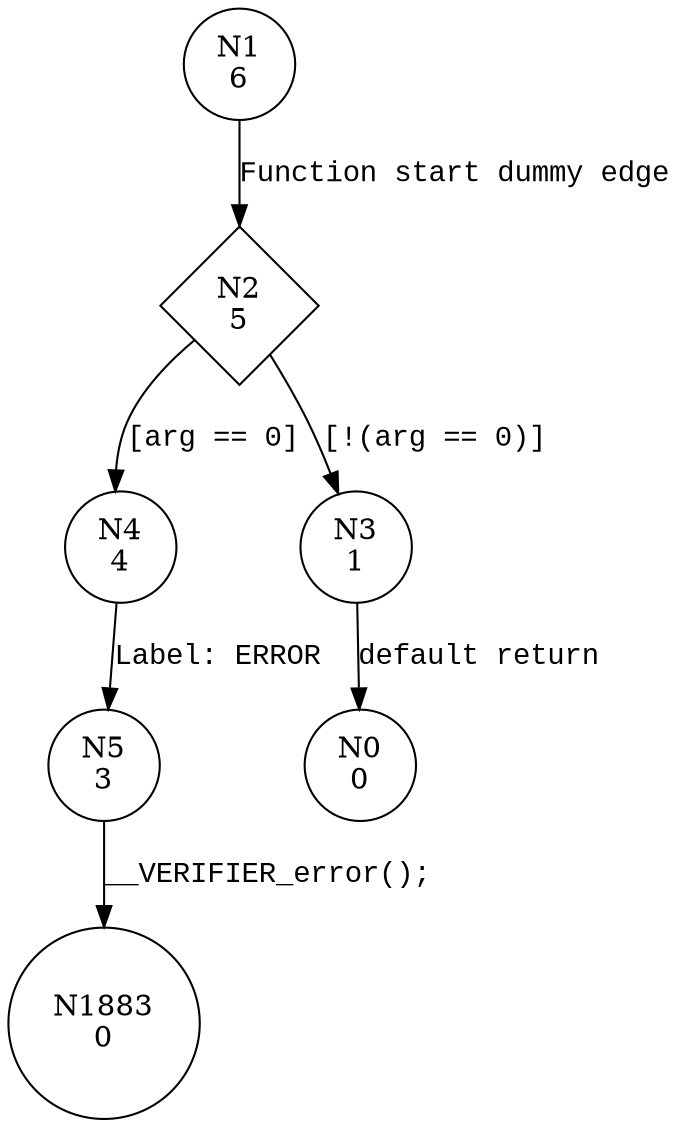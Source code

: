 digraph assert {
1 [shape="circle" label="N1\n6"]
2 [shape="diamond" label="N2\n5"]
4 [shape="circle" label="N4\n4"]
3 [shape="circle" label="N3\n1"]
5 [shape="circle" label="N5\n3"]
0 [shape="circle" label="N0\n0"]
1883 [shape="circle" label="N1883\n0"]
1 -> 2 [label="Function start dummy edge" fontname="Courier New"]
2 -> 4 [label="[arg == 0]" fontname="Courier New"]
2 -> 3 [label="[!(arg == 0)]" fontname="Courier New"]
4 -> 5 [label="Label: ERROR" fontname="Courier New"]
3 -> 0 [label="default return" fontname="Courier New"]
5 -> 1883 [label="__VERIFIER_error();" fontname="Courier New"]
}